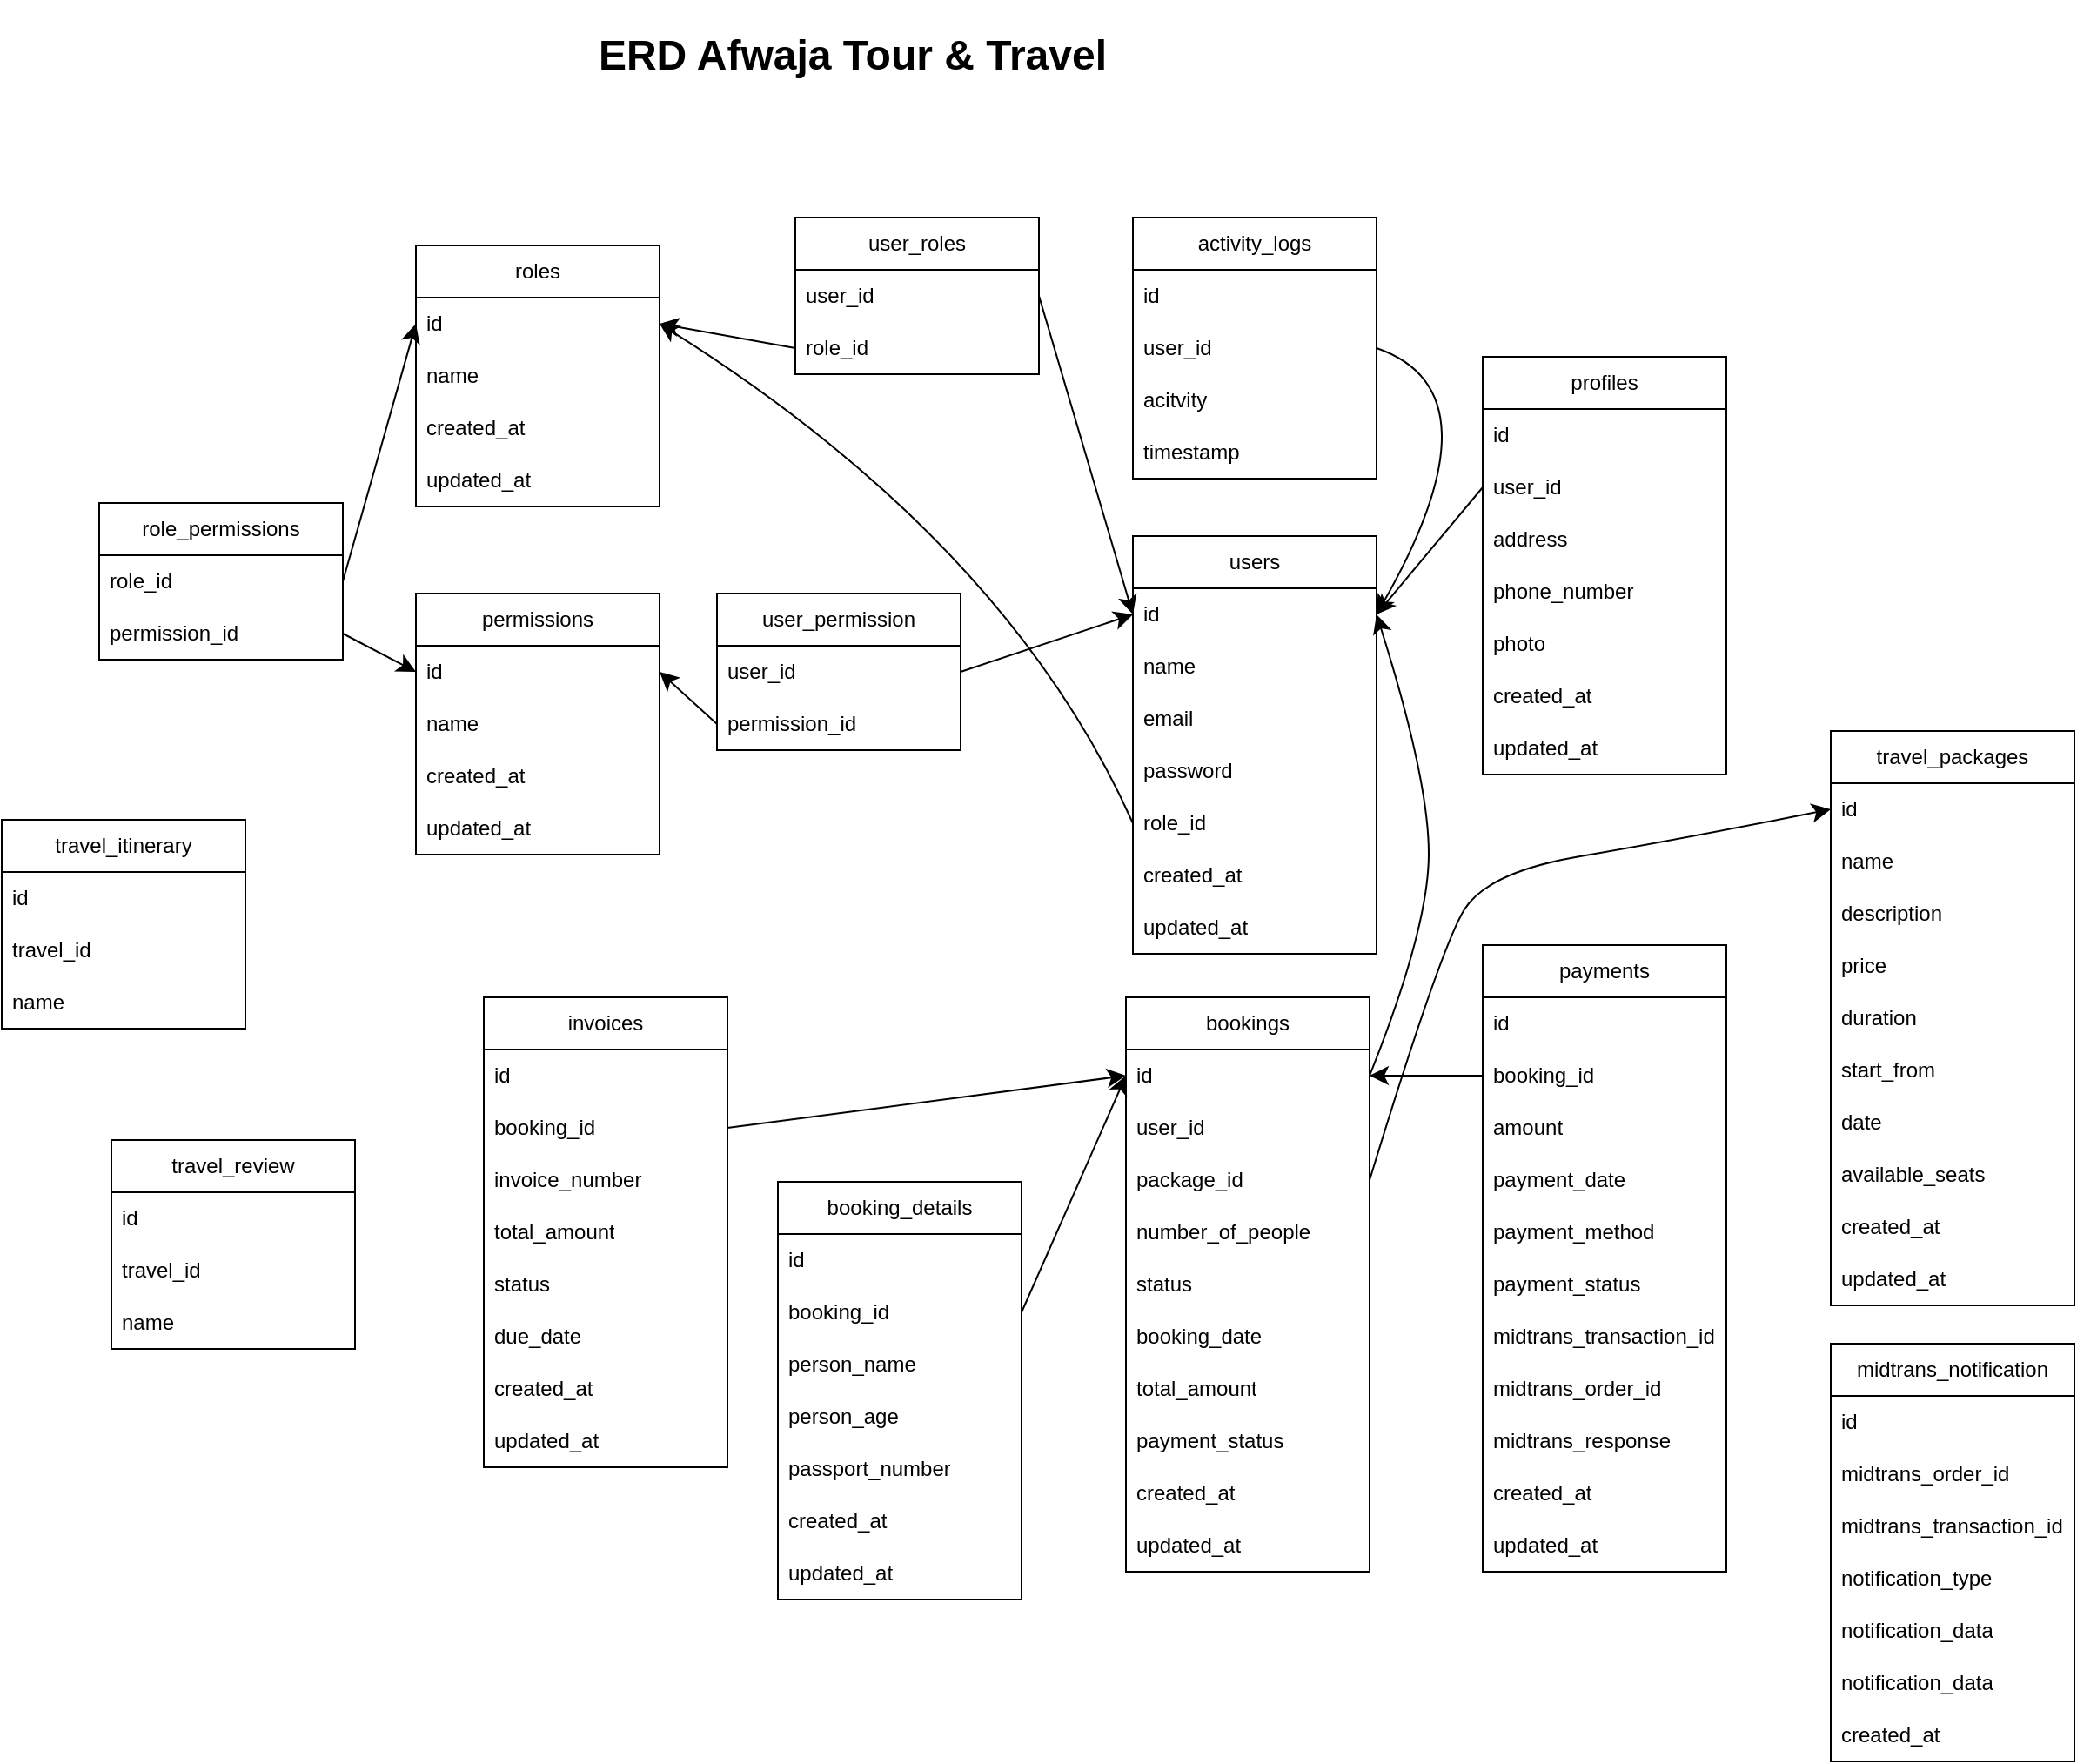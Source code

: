 <mxfile version="24.7.7">
  <diagram name="Page-1" id="e8MddLWdGe5sjme5WFYo">
    <mxGraphModel dx="1724" dy="2172" grid="0" gridSize="10" guides="1" tooltips="1" connect="1" arrows="1" fold="1" page="1" pageScale="1" pageWidth="827" pageHeight="1169" math="0" shadow="0">
      <root>
        <mxCell id="0" />
        <mxCell id="1" parent="0" />
        <mxCell id="IvN_7NjDuz4U5pdXSpMO-1" value="ERD Afwaja Tour &amp;amp; Travel" style="text;strokeColor=none;fillColor=none;html=1;align=center;verticalAlign=middle;whiteSpace=wrap;rounded=0;fontSize=24;fontStyle=1" vertex="1" parent="1">
          <mxGeometry x="593" y="-1140" width="464.1" height="63" as="geometry" />
        </mxCell>
        <mxCell id="IvN_7NjDuz4U5pdXSpMO-2" value="users" style="swimlane;fontStyle=0;childLayout=stackLayout;horizontal=1;startSize=30;horizontalStack=0;resizeParent=1;resizeParentMax=0;resizeLast=0;collapsible=1;marginBottom=0;whiteSpace=wrap;html=1;labelBackgroundColor=default;" vertex="1" parent="1">
          <mxGeometry x="986" y="-832" width="140" height="240" as="geometry" />
        </mxCell>
        <mxCell id="IvN_7NjDuz4U5pdXSpMO-3" value="id" style="text;strokeColor=none;fillColor=none;align=left;verticalAlign=middle;spacingLeft=4;spacingRight=4;overflow=hidden;points=[[0,0.5],[1,0.5]];portConstraint=eastwest;rotatable=0;whiteSpace=wrap;html=1;" vertex="1" parent="IvN_7NjDuz4U5pdXSpMO-2">
          <mxGeometry y="30" width="140" height="30" as="geometry" />
        </mxCell>
        <mxCell id="IvN_7NjDuz4U5pdXSpMO-4" value="name" style="text;strokeColor=none;fillColor=none;align=left;verticalAlign=middle;spacingLeft=4;spacingRight=4;overflow=hidden;points=[[0,0.5],[1,0.5]];portConstraint=eastwest;rotatable=0;whiteSpace=wrap;html=1;" vertex="1" parent="IvN_7NjDuz4U5pdXSpMO-2">
          <mxGeometry y="60" width="140" height="30" as="geometry" />
        </mxCell>
        <mxCell id="IvN_7NjDuz4U5pdXSpMO-52" value="email" style="text;strokeColor=none;fillColor=none;align=left;verticalAlign=middle;spacingLeft=4;spacingRight=4;overflow=hidden;points=[[0,0.5],[1,0.5]];portConstraint=eastwest;rotatable=0;whiteSpace=wrap;html=1;" vertex="1" parent="IvN_7NjDuz4U5pdXSpMO-2">
          <mxGeometry y="90" width="140" height="30" as="geometry" />
        </mxCell>
        <mxCell id="IvN_7NjDuz4U5pdXSpMO-6" value="password" style="text;strokeColor=none;fillColor=none;align=left;verticalAlign=middle;spacingLeft=4;spacingRight=4;overflow=hidden;points=[[0,0.5],[1,0.5]];portConstraint=eastwest;rotatable=0;whiteSpace=wrap;html=1;" vertex="1" parent="IvN_7NjDuz4U5pdXSpMO-2">
          <mxGeometry y="120" width="140" height="30" as="geometry" />
        </mxCell>
        <mxCell id="IvN_7NjDuz4U5pdXSpMO-5" value="role_id" style="text;strokeColor=none;fillColor=none;align=left;verticalAlign=middle;spacingLeft=4;spacingRight=4;overflow=hidden;points=[[0,0.5],[1,0.5]];portConstraint=eastwest;rotatable=0;whiteSpace=wrap;html=1;" vertex="1" parent="IvN_7NjDuz4U5pdXSpMO-2">
          <mxGeometry y="150" width="140" height="30" as="geometry" />
        </mxCell>
        <mxCell id="IvN_7NjDuz4U5pdXSpMO-7" value="created_at" style="text;strokeColor=none;fillColor=none;align=left;verticalAlign=middle;spacingLeft=4;spacingRight=4;overflow=hidden;points=[[0,0.5],[1,0.5]];portConstraint=eastwest;rotatable=0;whiteSpace=wrap;html=1;" vertex="1" parent="IvN_7NjDuz4U5pdXSpMO-2">
          <mxGeometry y="180" width="140" height="30" as="geometry" />
        </mxCell>
        <mxCell id="IvN_7NjDuz4U5pdXSpMO-53" value="updated_at" style="text;strokeColor=none;fillColor=none;align=left;verticalAlign=middle;spacingLeft=4;spacingRight=4;overflow=hidden;points=[[0,0.5],[1,0.5]];portConstraint=eastwest;rotatable=0;whiteSpace=wrap;html=1;" vertex="1" parent="IvN_7NjDuz4U5pdXSpMO-2">
          <mxGeometry y="210" width="140" height="30" as="geometry" />
        </mxCell>
        <mxCell id="IvN_7NjDuz4U5pdXSpMO-8" value="roles" style="swimlane;fontStyle=0;childLayout=stackLayout;horizontal=1;startSize=30;horizontalStack=0;resizeParent=1;resizeParentMax=0;resizeLast=0;collapsible=1;marginBottom=0;whiteSpace=wrap;html=1;" vertex="1" parent="1">
          <mxGeometry x="574" y="-999" width="140" height="150" as="geometry" />
        </mxCell>
        <mxCell id="IvN_7NjDuz4U5pdXSpMO-9" value="id" style="text;strokeColor=none;fillColor=none;align=left;verticalAlign=middle;spacingLeft=4;spacingRight=4;overflow=hidden;points=[[0,0.5],[1,0.5]];portConstraint=eastwest;rotatable=0;whiteSpace=wrap;html=1;" vertex="1" parent="IvN_7NjDuz4U5pdXSpMO-8">
          <mxGeometry y="30" width="140" height="30" as="geometry" />
        </mxCell>
        <mxCell id="IvN_7NjDuz4U5pdXSpMO-10" value="name" style="text;strokeColor=none;fillColor=none;align=left;verticalAlign=middle;spacingLeft=4;spacingRight=4;overflow=hidden;points=[[0,0.5],[1,0.5]];portConstraint=eastwest;rotatable=0;whiteSpace=wrap;html=1;" vertex="1" parent="IvN_7NjDuz4U5pdXSpMO-8">
          <mxGeometry y="60" width="140" height="30" as="geometry" />
        </mxCell>
        <mxCell id="IvN_7NjDuz4U5pdXSpMO-56" value="created_at" style="text;strokeColor=none;fillColor=none;align=left;verticalAlign=middle;spacingLeft=4;spacingRight=4;overflow=hidden;points=[[0,0.5],[1,0.5]];portConstraint=eastwest;rotatable=0;whiteSpace=wrap;html=1;" vertex="1" parent="IvN_7NjDuz4U5pdXSpMO-8">
          <mxGeometry y="90" width="140" height="30" as="geometry" />
        </mxCell>
        <mxCell id="IvN_7NjDuz4U5pdXSpMO-57" value="updated_at" style="text;strokeColor=none;fillColor=none;align=left;verticalAlign=middle;spacingLeft=4;spacingRight=4;overflow=hidden;points=[[0,0.5],[1,0.5]];portConstraint=eastwest;rotatable=0;whiteSpace=wrap;html=1;" vertex="1" parent="IvN_7NjDuz4U5pdXSpMO-8">
          <mxGeometry y="120" width="140" height="30" as="geometry" />
        </mxCell>
        <mxCell id="IvN_7NjDuz4U5pdXSpMO-15" style="edgeStyle=none;curved=1;rounded=0;orthogonalLoop=1;jettySize=auto;html=1;entryX=1;entryY=0.5;entryDx=0;entryDy=0;fontSize=12;startSize=8;endSize=8;exitX=0;exitY=0.5;exitDx=0;exitDy=0;" edge="1" parent="1" source="IvN_7NjDuz4U5pdXSpMO-5" target="IvN_7NjDuz4U5pdXSpMO-9">
          <mxGeometry relative="1" as="geometry">
            <Array as="points">
              <mxPoint x="914" y="-828" />
            </Array>
          </mxGeometry>
        </mxCell>
        <mxCell id="IvN_7NjDuz4U5pdXSpMO-16" value="role_permissions" style="swimlane;fontStyle=0;childLayout=stackLayout;horizontal=1;startSize=30;horizontalStack=0;resizeParent=1;resizeParentMax=0;resizeLast=0;collapsible=1;marginBottom=0;whiteSpace=wrap;html=1;" vertex="1" parent="1">
          <mxGeometry x="392" y="-851" width="140" height="90" as="geometry" />
        </mxCell>
        <mxCell id="IvN_7NjDuz4U5pdXSpMO-17" value="role_id" style="text;strokeColor=none;fillColor=none;align=left;verticalAlign=middle;spacingLeft=4;spacingRight=4;overflow=hidden;points=[[0,0.5],[1,0.5]];portConstraint=eastwest;rotatable=0;whiteSpace=wrap;html=1;" vertex="1" parent="IvN_7NjDuz4U5pdXSpMO-16">
          <mxGeometry y="30" width="140" height="30" as="geometry" />
        </mxCell>
        <mxCell id="IvN_7NjDuz4U5pdXSpMO-18" value="permission_id" style="text;strokeColor=none;fillColor=none;align=left;verticalAlign=middle;spacingLeft=4;spacingRight=4;overflow=hidden;points=[[0,0.5],[1,0.5]];portConstraint=eastwest;rotatable=0;whiteSpace=wrap;html=1;" vertex="1" parent="IvN_7NjDuz4U5pdXSpMO-16">
          <mxGeometry y="60" width="140" height="30" as="geometry" />
        </mxCell>
        <mxCell id="IvN_7NjDuz4U5pdXSpMO-19" value="travel_packages" style="swimlane;fontStyle=0;childLayout=stackLayout;horizontal=1;startSize=30;horizontalStack=0;resizeParent=1;resizeParentMax=0;resizeLast=0;collapsible=1;marginBottom=0;whiteSpace=wrap;html=1;" vertex="1" parent="1">
          <mxGeometry x="1387" y="-720" width="140" height="330" as="geometry" />
        </mxCell>
        <mxCell id="IvN_7NjDuz4U5pdXSpMO-20" value="id" style="text;strokeColor=none;fillColor=none;align=left;verticalAlign=middle;spacingLeft=4;spacingRight=4;overflow=hidden;points=[[0,0.5],[1,0.5]];portConstraint=eastwest;rotatable=0;whiteSpace=wrap;html=1;" vertex="1" parent="IvN_7NjDuz4U5pdXSpMO-19">
          <mxGeometry y="30" width="140" height="30" as="geometry" />
        </mxCell>
        <mxCell id="IvN_7NjDuz4U5pdXSpMO-21" value="name" style="text;strokeColor=none;fillColor=none;align=left;verticalAlign=middle;spacingLeft=4;spacingRight=4;overflow=hidden;points=[[0,0.5],[1,0.5]];portConstraint=eastwest;rotatable=0;whiteSpace=wrap;html=1;" vertex="1" parent="IvN_7NjDuz4U5pdXSpMO-19">
          <mxGeometry y="60" width="140" height="30" as="geometry" />
        </mxCell>
        <mxCell id="IvN_7NjDuz4U5pdXSpMO-91" value="description" style="text;strokeColor=none;fillColor=none;align=left;verticalAlign=middle;spacingLeft=4;spacingRight=4;overflow=hidden;points=[[0,0.5],[1,0.5]];portConstraint=eastwest;rotatable=0;whiteSpace=wrap;html=1;" vertex="1" parent="IvN_7NjDuz4U5pdXSpMO-19">
          <mxGeometry y="90" width="140" height="30" as="geometry" />
        </mxCell>
        <mxCell id="IvN_7NjDuz4U5pdXSpMO-34" value="price" style="text;strokeColor=none;fillColor=none;align=left;verticalAlign=middle;spacingLeft=4;spacingRight=4;overflow=hidden;points=[[0,0.5],[1,0.5]];portConstraint=eastwest;rotatable=0;whiteSpace=wrap;html=1;" vertex="1" parent="IvN_7NjDuz4U5pdXSpMO-19">
          <mxGeometry y="120" width="140" height="30" as="geometry" />
        </mxCell>
        <mxCell id="IvN_7NjDuz4U5pdXSpMO-92" value="duration" style="text;strokeColor=none;fillColor=none;align=left;verticalAlign=middle;spacingLeft=4;spacingRight=4;overflow=hidden;points=[[0,0.5],[1,0.5]];portConstraint=eastwest;rotatable=0;whiteSpace=wrap;html=1;" vertex="1" parent="IvN_7NjDuz4U5pdXSpMO-19">
          <mxGeometry y="150" width="140" height="30" as="geometry" />
        </mxCell>
        <mxCell id="IvN_7NjDuz4U5pdXSpMO-51" value="start_from" style="text;strokeColor=none;fillColor=none;align=left;verticalAlign=middle;spacingLeft=4;spacingRight=4;overflow=hidden;points=[[0,0.5],[1,0.5]];portConstraint=eastwest;rotatable=0;whiteSpace=wrap;html=1;" vertex="1" parent="IvN_7NjDuz4U5pdXSpMO-19">
          <mxGeometry y="180" width="140" height="30" as="geometry" />
        </mxCell>
        <mxCell id="IvN_7NjDuz4U5pdXSpMO-31" value="date" style="text;strokeColor=none;fillColor=none;align=left;verticalAlign=middle;spacingLeft=4;spacingRight=4;overflow=hidden;points=[[0,0.5],[1,0.5]];portConstraint=eastwest;rotatable=0;whiteSpace=wrap;html=1;" vertex="1" parent="IvN_7NjDuz4U5pdXSpMO-19">
          <mxGeometry y="210" width="140" height="30" as="geometry" />
        </mxCell>
        <mxCell id="IvN_7NjDuz4U5pdXSpMO-95" value="available_seats" style="text;strokeColor=none;fillColor=none;align=left;verticalAlign=middle;spacingLeft=4;spacingRight=4;overflow=hidden;points=[[0,0.5],[1,0.5]];portConstraint=eastwest;rotatable=0;whiteSpace=wrap;html=1;" vertex="1" parent="IvN_7NjDuz4U5pdXSpMO-19">
          <mxGeometry y="240" width="140" height="30" as="geometry" />
        </mxCell>
        <mxCell id="IvN_7NjDuz4U5pdXSpMO-93" value="created_at" style="text;strokeColor=none;fillColor=none;align=left;verticalAlign=middle;spacingLeft=4;spacingRight=4;overflow=hidden;points=[[0,0.5],[1,0.5]];portConstraint=eastwest;rotatable=0;whiteSpace=wrap;html=1;" vertex="1" parent="IvN_7NjDuz4U5pdXSpMO-19">
          <mxGeometry y="270" width="140" height="30" as="geometry" />
        </mxCell>
        <mxCell id="IvN_7NjDuz4U5pdXSpMO-94" value="updated_at" style="text;strokeColor=none;fillColor=none;align=left;verticalAlign=middle;spacingLeft=4;spacingRight=4;overflow=hidden;points=[[0,0.5],[1,0.5]];portConstraint=eastwest;rotatable=0;whiteSpace=wrap;html=1;" vertex="1" parent="IvN_7NjDuz4U5pdXSpMO-19">
          <mxGeometry y="300" width="140" height="30" as="geometry" />
        </mxCell>
        <mxCell id="IvN_7NjDuz4U5pdXSpMO-23" value="travel_itinerary" style="swimlane;fontStyle=0;childLayout=stackLayout;horizontal=1;startSize=30;horizontalStack=0;resizeParent=1;resizeParentMax=0;resizeLast=0;collapsible=1;marginBottom=0;whiteSpace=wrap;html=1;" vertex="1" parent="1">
          <mxGeometry x="336" y="-669" width="140" height="120" as="geometry" />
        </mxCell>
        <mxCell id="IvN_7NjDuz4U5pdXSpMO-24" value="id" style="text;strokeColor=none;fillColor=none;align=left;verticalAlign=middle;spacingLeft=4;spacingRight=4;overflow=hidden;points=[[0,0.5],[1,0.5]];portConstraint=eastwest;rotatable=0;whiteSpace=wrap;html=1;" vertex="1" parent="IvN_7NjDuz4U5pdXSpMO-23">
          <mxGeometry y="30" width="140" height="30" as="geometry" />
        </mxCell>
        <mxCell id="IvN_7NjDuz4U5pdXSpMO-25" value="travel_id" style="text;strokeColor=none;fillColor=none;align=left;verticalAlign=middle;spacingLeft=4;spacingRight=4;overflow=hidden;points=[[0,0.5],[1,0.5]];portConstraint=eastwest;rotatable=0;whiteSpace=wrap;html=1;" vertex="1" parent="IvN_7NjDuz4U5pdXSpMO-23">
          <mxGeometry y="60" width="140" height="30" as="geometry" />
        </mxCell>
        <mxCell id="IvN_7NjDuz4U5pdXSpMO-40" value="name" style="text;strokeColor=none;fillColor=none;align=left;verticalAlign=middle;spacingLeft=4;spacingRight=4;overflow=hidden;points=[[0,0.5],[1,0.5]];portConstraint=eastwest;rotatable=0;whiteSpace=wrap;html=1;" vertex="1" parent="IvN_7NjDuz4U5pdXSpMO-23">
          <mxGeometry y="90" width="140" height="30" as="geometry" />
        </mxCell>
        <mxCell id="IvN_7NjDuz4U5pdXSpMO-35" value="travel_review" style="swimlane;fontStyle=0;childLayout=stackLayout;horizontal=1;startSize=30;horizontalStack=0;resizeParent=1;resizeParentMax=0;resizeLast=0;collapsible=1;marginBottom=0;whiteSpace=wrap;html=1;" vertex="1" parent="1">
          <mxGeometry x="399" y="-485" width="140" height="120" as="geometry" />
        </mxCell>
        <mxCell id="IvN_7NjDuz4U5pdXSpMO-36" value="id" style="text;strokeColor=none;fillColor=none;align=left;verticalAlign=middle;spacingLeft=4;spacingRight=4;overflow=hidden;points=[[0,0.5],[1,0.5]];portConstraint=eastwest;rotatable=0;whiteSpace=wrap;html=1;" vertex="1" parent="IvN_7NjDuz4U5pdXSpMO-35">
          <mxGeometry y="30" width="140" height="30" as="geometry" />
        </mxCell>
        <mxCell id="IvN_7NjDuz4U5pdXSpMO-37" value="travel_id" style="text;strokeColor=none;fillColor=none;align=left;verticalAlign=middle;spacingLeft=4;spacingRight=4;overflow=hidden;points=[[0,0.5],[1,0.5]];portConstraint=eastwest;rotatable=0;whiteSpace=wrap;html=1;" vertex="1" parent="IvN_7NjDuz4U5pdXSpMO-35">
          <mxGeometry y="60" width="140" height="30" as="geometry" />
        </mxCell>
        <mxCell id="IvN_7NjDuz4U5pdXSpMO-41" value="name" style="text;strokeColor=none;fillColor=none;align=left;verticalAlign=middle;spacingLeft=4;spacingRight=4;overflow=hidden;points=[[0,0.5],[1,0.5]];portConstraint=eastwest;rotatable=0;whiteSpace=wrap;html=1;" vertex="1" parent="IvN_7NjDuz4U5pdXSpMO-35">
          <mxGeometry y="90" width="140" height="30" as="geometry" />
        </mxCell>
        <mxCell id="IvN_7NjDuz4U5pdXSpMO-45" value="invoices" style="swimlane;fontStyle=0;childLayout=stackLayout;horizontal=1;startSize=30;horizontalStack=0;resizeParent=1;resizeParentMax=0;resizeLast=0;collapsible=1;marginBottom=0;whiteSpace=wrap;html=1;" vertex="1" parent="1">
          <mxGeometry x="613" y="-567" width="140" height="270" as="geometry" />
        </mxCell>
        <mxCell id="IvN_7NjDuz4U5pdXSpMO-46" value="id" style="text;strokeColor=none;fillColor=none;align=left;verticalAlign=middle;spacingLeft=4;spacingRight=4;overflow=hidden;points=[[0,0.5],[1,0.5]];portConstraint=eastwest;rotatable=0;whiteSpace=wrap;html=1;" vertex="1" parent="IvN_7NjDuz4U5pdXSpMO-45">
          <mxGeometry y="30" width="140" height="30" as="geometry" />
        </mxCell>
        <mxCell id="IvN_7NjDuz4U5pdXSpMO-47" value="booking_id" style="text;strokeColor=none;fillColor=none;align=left;verticalAlign=middle;spacingLeft=4;spacingRight=4;overflow=hidden;points=[[0,0.5],[1,0.5]];portConstraint=eastwest;rotatable=0;whiteSpace=wrap;html=1;" vertex="1" parent="IvN_7NjDuz4U5pdXSpMO-45">
          <mxGeometry y="60" width="140" height="30" as="geometry" />
        </mxCell>
        <mxCell id="IvN_7NjDuz4U5pdXSpMO-48" value="invoice_number" style="text;strokeColor=none;fillColor=none;align=left;verticalAlign=middle;spacingLeft=4;spacingRight=4;overflow=hidden;points=[[0,0.5],[1,0.5]];portConstraint=eastwest;rotatable=0;whiteSpace=wrap;html=1;" vertex="1" parent="IvN_7NjDuz4U5pdXSpMO-45">
          <mxGeometry y="90" width="140" height="30" as="geometry" />
        </mxCell>
        <mxCell id="IvN_7NjDuz4U5pdXSpMO-49" value="total_amount" style="text;strokeColor=none;fillColor=none;align=left;verticalAlign=middle;spacingLeft=4;spacingRight=4;overflow=hidden;points=[[0,0.5],[1,0.5]];portConstraint=eastwest;rotatable=0;whiteSpace=wrap;html=1;" vertex="1" parent="IvN_7NjDuz4U5pdXSpMO-45">
          <mxGeometry y="120" width="140" height="30" as="geometry" />
        </mxCell>
        <mxCell id="IvN_7NjDuz4U5pdXSpMO-50" value="status" style="text;strokeColor=none;fillColor=none;align=left;verticalAlign=middle;spacingLeft=4;spacingRight=4;overflow=hidden;points=[[0,0.5],[1,0.5]];portConstraint=eastwest;rotatable=0;whiteSpace=wrap;html=1;" vertex="1" parent="IvN_7NjDuz4U5pdXSpMO-45">
          <mxGeometry y="150" width="140" height="30" as="geometry" />
        </mxCell>
        <mxCell id="IvN_7NjDuz4U5pdXSpMO-158" value="due_date" style="text;strokeColor=none;fillColor=none;align=left;verticalAlign=middle;spacingLeft=4;spacingRight=4;overflow=hidden;points=[[0,0.5],[1,0.5]];portConstraint=eastwest;rotatable=0;whiteSpace=wrap;html=1;" vertex="1" parent="IvN_7NjDuz4U5pdXSpMO-45">
          <mxGeometry y="180" width="140" height="30" as="geometry" />
        </mxCell>
        <mxCell id="IvN_7NjDuz4U5pdXSpMO-159" value="created_at" style="text;strokeColor=none;fillColor=none;align=left;verticalAlign=middle;spacingLeft=4;spacingRight=4;overflow=hidden;points=[[0,0.5],[1,0.5]];portConstraint=eastwest;rotatable=0;whiteSpace=wrap;html=1;" vertex="1" parent="IvN_7NjDuz4U5pdXSpMO-45">
          <mxGeometry y="210" width="140" height="30" as="geometry" />
        </mxCell>
        <mxCell id="IvN_7NjDuz4U5pdXSpMO-160" value="updated_at" style="text;strokeColor=none;fillColor=none;align=left;verticalAlign=middle;spacingLeft=4;spacingRight=4;overflow=hidden;points=[[0,0.5],[1,0.5]];portConstraint=eastwest;rotatable=0;whiteSpace=wrap;html=1;" vertex="1" parent="IvN_7NjDuz4U5pdXSpMO-45">
          <mxGeometry y="240" width="140" height="30" as="geometry" />
        </mxCell>
        <mxCell id="IvN_7NjDuz4U5pdXSpMO-58" value="permissions" style="swimlane;fontStyle=0;childLayout=stackLayout;horizontal=1;startSize=30;horizontalStack=0;resizeParent=1;resizeParentMax=0;resizeLast=0;collapsible=1;marginBottom=0;whiteSpace=wrap;html=1;" vertex="1" parent="1">
          <mxGeometry x="574" y="-799" width="140" height="150" as="geometry" />
        </mxCell>
        <mxCell id="IvN_7NjDuz4U5pdXSpMO-59" value="id" style="text;strokeColor=none;fillColor=none;align=left;verticalAlign=middle;spacingLeft=4;spacingRight=4;overflow=hidden;points=[[0,0.5],[1,0.5]];portConstraint=eastwest;rotatable=0;whiteSpace=wrap;html=1;" vertex="1" parent="IvN_7NjDuz4U5pdXSpMO-58">
          <mxGeometry y="30" width="140" height="30" as="geometry" />
        </mxCell>
        <mxCell id="IvN_7NjDuz4U5pdXSpMO-60" value="name" style="text;strokeColor=none;fillColor=none;align=left;verticalAlign=middle;spacingLeft=4;spacingRight=4;overflow=hidden;points=[[0,0.5],[1,0.5]];portConstraint=eastwest;rotatable=0;whiteSpace=wrap;html=1;" vertex="1" parent="IvN_7NjDuz4U5pdXSpMO-58">
          <mxGeometry y="60" width="140" height="30" as="geometry" />
        </mxCell>
        <mxCell id="IvN_7NjDuz4U5pdXSpMO-61" value="created_at" style="text;strokeColor=none;fillColor=none;align=left;verticalAlign=middle;spacingLeft=4;spacingRight=4;overflow=hidden;points=[[0,0.5],[1,0.5]];portConstraint=eastwest;rotatable=0;whiteSpace=wrap;html=1;" vertex="1" parent="IvN_7NjDuz4U5pdXSpMO-58">
          <mxGeometry y="90" width="140" height="30" as="geometry" />
        </mxCell>
        <mxCell id="IvN_7NjDuz4U5pdXSpMO-62" value="updated_at" style="text;strokeColor=none;fillColor=none;align=left;verticalAlign=middle;spacingLeft=4;spacingRight=4;overflow=hidden;points=[[0,0.5],[1,0.5]];portConstraint=eastwest;rotatable=0;whiteSpace=wrap;html=1;" vertex="1" parent="IvN_7NjDuz4U5pdXSpMO-58">
          <mxGeometry y="120" width="140" height="30" as="geometry" />
        </mxCell>
        <mxCell id="IvN_7NjDuz4U5pdXSpMO-63" value="" style="edgeStyle=none;curved=1;rounded=0;orthogonalLoop=1;jettySize=auto;html=1;fontSize=12;startSize=8;endSize=8;exitX=1;exitY=0.5;exitDx=0;exitDy=0;entryX=0;entryY=0.5;entryDx=0;entryDy=0;" edge="1" parent="1" source="IvN_7NjDuz4U5pdXSpMO-17" target="IvN_7NjDuz4U5pdXSpMO-9">
          <mxGeometry relative="1" as="geometry" />
        </mxCell>
        <mxCell id="IvN_7NjDuz4U5pdXSpMO-64" value="" style="edgeStyle=none;curved=1;rounded=0;orthogonalLoop=1;jettySize=auto;html=1;fontSize=12;startSize=8;endSize=8;entryX=0;entryY=0.5;entryDx=0;entryDy=0;exitX=1;exitY=0.5;exitDx=0;exitDy=0;" edge="1" parent="1" source="IvN_7NjDuz4U5pdXSpMO-18" target="IvN_7NjDuz4U5pdXSpMO-59">
          <mxGeometry relative="1" as="geometry">
            <Array as="points" />
          </mxGeometry>
        </mxCell>
        <mxCell id="IvN_7NjDuz4U5pdXSpMO-65" value="user_roles" style="swimlane;fontStyle=0;childLayout=stackLayout;horizontal=1;startSize=30;horizontalStack=0;resizeParent=1;resizeParentMax=0;resizeLast=0;collapsible=1;marginBottom=0;whiteSpace=wrap;html=1;" vertex="1" parent="1">
          <mxGeometry x="792" y="-1015" width="140" height="90" as="geometry" />
        </mxCell>
        <mxCell id="IvN_7NjDuz4U5pdXSpMO-66" value="user_id" style="text;strokeColor=none;fillColor=none;align=left;verticalAlign=middle;spacingLeft=4;spacingRight=4;overflow=hidden;points=[[0,0.5],[1,0.5]];portConstraint=eastwest;rotatable=0;whiteSpace=wrap;html=1;" vertex="1" parent="IvN_7NjDuz4U5pdXSpMO-65">
          <mxGeometry y="30" width="140" height="30" as="geometry" />
        </mxCell>
        <mxCell id="IvN_7NjDuz4U5pdXSpMO-67" value="role_id" style="text;strokeColor=none;fillColor=none;align=left;verticalAlign=middle;spacingLeft=4;spacingRight=4;overflow=hidden;points=[[0,0.5],[1,0.5]];portConstraint=eastwest;rotatable=0;whiteSpace=wrap;html=1;" vertex="1" parent="IvN_7NjDuz4U5pdXSpMO-65">
          <mxGeometry y="60" width="140" height="30" as="geometry" />
        </mxCell>
        <mxCell id="IvN_7NjDuz4U5pdXSpMO-70" style="edgeStyle=none;curved=1;rounded=0;orthogonalLoop=1;jettySize=auto;html=1;entryX=0;entryY=0.5;entryDx=0;entryDy=0;fontSize=12;startSize=8;endSize=8;exitX=1;exitY=0.5;exitDx=0;exitDy=0;" edge="1" parent="1" source="IvN_7NjDuz4U5pdXSpMO-66" target="IvN_7NjDuz4U5pdXSpMO-3">
          <mxGeometry relative="1" as="geometry" />
        </mxCell>
        <mxCell id="IvN_7NjDuz4U5pdXSpMO-71" style="edgeStyle=none;curved=1;rounded=0;orthogonalLoop=1;jettySize=auto;html=1;entryX=1;entryY=0.5;entryDx=0;entryDy=0;fontSize=12;startSize=8;endSize=8;exitX=0;exitY=0.5;exitDx=0;exitDy=0;" edge="1" parent="1" source="IvN_7NjDuz4U5pdXSpMO-67" target="IvN_7NjDuz4U5pdXSpMO-9">
          <mxGeometry relative="1" as="geometry">
            <Array as="points" />
          </mxGeometry>
        </mxCell>
        <mxCell id="IvN_7NjDuz4U5pdXSpMO-73" value="user_permission" style="swimlane;fontStyle=0;childLayout=stackLayout;horizontal=1;startSize=30;horizontalStack=0;resizeParent=1;resizeParentMax=0;resizeLast=0;collapsible=1;marginBottom=0;whiteSpace=wrap;html=1;" vertex="1" parent="1">
          <mxGeometry x="747" y="-799" width="140" height="90" as="geometry" />
        </mxCell>
        <mxCell id="IvN_7NjDuz4U5pdXSpMO-74" value="user_id" style="text;strokeColor=none;fillColor=none;align=left;verticalAlign=middle;spacingLeft=4;spacingRight=4;overflow=hidden;points=[[0,0.5],[1,0.5]];portConstraint=eastwest;rotatable=0;whiteSpace=wrap;html=1;" vertex="1" parent="IvN_7NjDuz4U5pdXSpMO-73">
          <mxGeometry y="30" width="140" height="30" as="geometry" />
        </mxCell>
        <mxCell id="IvN_7NjDuz4U5pdXSpMO-75" value="permission_id" style="text;strokeColor=none;fillColor=none;align=left;verticalAlign=middle;spacingLeft=4;spacingRight=4;overflow=hidden;points=[[0,0.5],[1,0.5]];portConstraint=eastwest;rotatable=0;whiteSpace=wrap;html=1;" vertex="1" parent="IvN_7NjDuz4U5pdXSpMO-73">
          <mxGeometry y="60" width="140" height="30" as="geometry" />
        </mxCell>
        <mxCell id="IvN_7NjDuz4U5pdXSpMO-76" style="edgeStyle=none;curved=1;rounded=0;orthogonalLoop=1;jettySize=auto;html=1;entryX=0;entryY=0.5;entryDx=0;entryDy=0;fontSize=12;startSize=8;endSize=8;exitX=1;exitY=0.5;exitDx=0;exitDy=0;" edge="1" parent="1" source="IvN_7NjDuz4U5pdXSpMO-74" target="IvN_7NjDuz4U5pdXSpMO-3">
          <mxGeometry relative="1" as="geometry">
            <Array as="points" />
          </mxGeometry>
        </mxCell>
        <mxCell id="IvN_7NjDuz4U5pdXSpMO-79" style="edgeStyle=none;curved=1;rounded=0;orthogonalLoop=1;jettySize=auto;html=1;entryX=1;entryY=0.5;entryDx=0;entryDy=0;fontSize=12;startSize=8;endSize=8;exitX=0;exitY=0.5;exitDx=0;exitDy=0;" edge="1" parent="1" source="IvN_7NjDuz4U5pdXSpMO-75" target="IvN_7NjDuz4U5pdXSpMO-59">
          <mxGeometry relative="1" as="geometry" />
        </mxCell>
        <mxCell id="IvN_7NjDuz4U5pdXSpMO-80" value="profiles" style="swimlane;fontStyle=0;childLayout=stackLayout;horizontal=1;startSize=30;horizontalStack=0;resizeParent=1;resizeParentMax=0;resizeLast=0;collapsible=1;marginBottom=0;whiteSpace=wrap;html=1;" vertex="1" parent="1">
          <mxGeometry x="1187" y="-935" width="140" height="240" as="geometry" />
        </mxCell>
        <mxCell id="IvN_7NjDuz4U5pdXSpMO-81" value="id" style="text;strokeColor=none;fillColor=none;align=left;verticalAlign=middle;spacingLeft=4;spacingRight=4;overflow=hidden;points=[[0,0.5],[1,0.5]];portConstraint=eastwest;rotatable=0;whiteSpace=wrap;html=1;" vertex="1" parent="IvN_7NjDuz4U5pdXSpMO-80">
          <mxGeometry y="30" width="140" height="30" as="geometry" />
        </mxCell>
        <mxCell id="IvN_7NjDuz4U5pdXSpMO-82" value="user_id" style="text;strokeColor=none;fillColor=none;align=left;verticalAlign=middle;spacingLeft=4;spacingRight=4;overflow=hidden;points=[[0,0.5],[1,0.5]];portConstraint=eastwest;rotatable=0;whiteSpace=wrap;html=1;" vertex="1" parent="IvN_7NjDuz4U5pdXSpMO-80">
          <mxGeometry y="60" width="140" height="30" as="geometry" />
        </mxCell>
        <mxCell id="IvN_7NjDuz4U5pdXSpMO-83" value="address" style="text;strokeColor=none;fillColor=none;align=left;verticalAlign=middle;spacingLeft=4;spacingRight=4;overflow=hidden;points=[[0,0.5],[1,0.5]];portConstraint=eastwest;rotatable=0;whiteSpace=wrap;html=1;" vertex="1" parent="IvN_7NjDuz4U5pdXSpMO-80">
          <mxGeometry y="90" width="140" height="30" as="geometry" />
        </mxCell>
        <mxCell id="IvN_7NjDuz4U5pdXSpMO-84" value="phone_number" style="text;strokeColor=none;fillColor=none;align=left;verticalAlign=middle;spacingLeft=4;spacingRight=4;overflow=hidden;points=[[0,0.5],[1,0.5]];portConstraint=eastwest;rotatable=0;whiteSpace=wrap;html=1;" vertex="1" parent="IvN_7NjDuz4U5pdXSpMO-80">
          <mxGeometry y="120" width="140" height="30" as="geometry" />
        </mxCell>
        <mxCell id="IvN_7NjDuz4U5pdXSpMO-85" value="photo" style="text;strokeColor=none;fillColor=none;align=left;verticalAlign=middle;spacingLeft=4;spacingRight=4;overflow=hidden;points=[[0,0.5],[1,0.5]];portConstraint=eastwest;rotatable=0;whiteSpace=wrap;html=1;" vertex="1" parent="IvN_7NjDuz4U5pdXSpMO-80">
          <mxGeometry y="150" width="140" height="30" as="geometry" />
        </mxCell>
        <mxCell id="IvN_7NjDuz4U5pdXSpMO-87" value="created_at" style="text;strokeColor=none;fillColor=none;align=left;verticalAlign=middle;spacingLeft=4;spacingRight=4;overflow=hidden;points=[[0,0.5],[1,0.5]];portConstraint=eastwest;rotatable=0;whiteSpace=wrap;html=1;" vertex="1" parent="IvN_7NjDuz4U5pdXSpMO-80">
          <mxGeometry y="180" width="140" height="30" as="geometry" />
        </mxCell>
        <mxCell id="IvN_7NjDuz4U5pdXSpMO-88" value="updated_at" style="text;strokeColor=none;fillColor=none;align=left;verticalAlign=middle;spacingLeft=4;spacingRight=4;overflow=hidden;points=[[0,0.5],[1,0.5]];portConstraint=eastwest;rotatable=0;whiteSpace=wrap;html=1;" vertex="1" parent="IvN_7NjDuz4U5pdXSpMO-80">
          <mxGeometry y="210" width="140" height="30" as="geometry" />
        </mxCell>
        <mxCell id="IvN_7NjDuz4U5pdXSpMO-86" style="edgeStyle=none;curved=1;rounded=0;orthogonalLoop=1;jettySize=auto;html=1;entryX=1;entryY=0.5;entryDx=0;entryDy=0;fontSize=12;startSize=8;endSize=8;exitX=0;exitY=0.5;exitDx=0;exitDy=0;" edge="1" parent="1" source="IvN_7NjDuz4U5pdXSpMO-82" target="IvN_7NjDuz4U5pdXSpMO-3">
          <mxGeometry relative="1" as="geometry" />
        </mxCell>
        <mxCell id="IvN_7NjDuz4U5pdXSpMO-96" value="bookings" style="swimlane;fontStyle=0;childLayout=stackLayout;horizontal=1;startSize=30;horizontalStack=0;resizeParent=1;resizeParentMax=0;resizeLast=0;collapsible=1;marginBottom=0;whiteSpace=wrap;html=1;" vertex="1" parent="1">
          <mxGeometry x="982" y="-567" width="140" height="330" as="geometry" />
        </mxCell>
        <mxCell id="IvN_7NjDuz4U5pdXSpMO-97" value="id" style="text;strokeColor=none;fillColor=none;align=left;verticalAlign=middle;spacingLeft=4;spacingRight=4;overflow=hidden;points=[[0,0.5],[1,0.5]];portConstraint=eastwest;rotatable=0;whiteSpace=wrap;html=1;" vertex="1" parent="IvN_7NjDuz4U5pdXSpMO-96">
          <mxGeometry y="30" width="140" height="30" as="geometry" />
        </mxCell>
        <mxCell id="IvN_7NjDuz4U5pdXSpMO-98" value="user_id" style="text;strokeColor=none;fillColor=none;align=left;verticalAlign=middle;spacingLeft=4;spacingRight=4;overflow=hidden;points=[[0,0.5],[1,0.5]];portConstraint=eastwest;rotatable=0;whiteSpace=wrap;html=1;" vertex="1" parent="IvN_7NjDuz4U5pdXSpMO-96">
          <mxGeometry y="60" width="140" height="30" as="geometry" />
        </mxCell>
        <mxCell id="IvN_7NjDuz4U5pdXSpMO-99" value="package_id" style="text;strokeColor=none;fillColor=none;align=left;verticalAlign=middle;spacingLeft=4;spacingRight=4;overflow=hidden;points=[[0,0.5],[1,0.5]];portConstraint=eastwest;rotatable=0;whiteSpace=wrap;html=1;" vertex="1" parent="IvN_7NjDuz4U5pdXSpMO-96">
          <mxGeometry y="90" width="140" height="30" as="geometry" />
        </mxCell>
        <mxCell id="IvN_7NjDuz4U5pdXSpMO-144" value="number_of_people" style="text;strokeColor=none;fillColor=none;align=left;verticalAlign=middle;spacingLeft=4;spacingRight=4;overflow=hidden;points=[[0,0.5],[1,0.5]];portConstraint=eastwest;rotatable=0;whiteSpace=wrap;html=1;" vertex="1" parent="IvN_7NjDuz4U5pdXSpMO-96">
          <mxGeometry y="120" width="140" height="30" as="geometry" />
        </mxCell>
        <mxCell id="IvN_7NjDuz4U5pdXSpMO-100" value="status" style="text;strokeColor=none;fillColor=none;align=left;verticalAlign=middle;spacingLeft=4;spacingRight=4;overflow=hidden;points=[[0,0.5],[1,0.5]];portConstraint=eastwest;rotatable=0;whiteSpace=wrap;html=1;" vertex="1" parent="IvN_7NjDuz4U5pdXSpMO-96">
          <mxGeometry y="150" width="140" height="30" as="geometry" />
        </mxCell>
        <mxCell id="IvN_7NjDuz4U5pdXSpMO-101" value="booking_date" style="text;strokeColor=none;fillColor=none;align=left;verticalAlign=middle;spacingLeft=4;spacingRight=4;overflow=hidden;points=[[0,0.5],[1,0.5]];portConstraint=eastwest;rotatable=0;whiteSpace=wrap;html=1;" vertex="1" parent="IvN_7NjDuz4U5pdXSpMO-96">
          <mxGeometry y="180" width="140" height="30" as="geometry" />
        </mxCell>
        <mxCell id="IvN_7NjDuz4U5pdXSpMO-145" value="total_amount" style="text;strokeColor=none;fillColor=none;align=left;verticalAlign=middle;spacingLeft=4;spacingRight=4;overflow=hidden;points=[[0,0.5],[1,0.5]];portConstraint=eastwest;rotatable=0;whiteSpace=wrap;html=1;" vertex="1" parent="IvN_7NjDuz4U5pdXSpMO-96">
          <mxGeometry y="210" width="140" height="30" as="geometry" />
        </mxCell>
        <mxCell id="IvN_7NjDuz4U5pdXSpMO-102" value="payment_status" style="text;strokeColor=none;fillColor=none;align=left;verticalAlign=middle;spacingLeft=4;spacingRight=4;overflow=hidden;points=[[0,0.5],[1,0.5]];portConstraint=eastwest;rotatable=0;whiteSpace=wrap;html=1;" vertex="1" parent="IvN_7NjDuz4U5pdXSpMO-96">
          <mxGeometry y="240" width="140" height="30" as="geometry" />
        </mxCell>
        <mxCell id="IvN_7NjDuz4U5pdXSpMO-105" value="created_at" style="text;strokeColor=none;fillColor=none;align=left;verticalAlign=middle;spacingLeft=4;spacingRight=4;overflow=hidden;points=[[0,0.5],[1,0.5]];portConstraint=eastwest;rotatable=0;whiteSpace=wrap;html=1;" vertex="1" parent="IvN_7NjDuz4U5pdXSpMO-96">
          <mxGeometry y="270" width="140" height="30" as="geometry" />
        </mxCell>
        <mxCell id="IvN_7NjDuz4U5pdXSpMO-106" value="updated_at" style="text;strokeColor=none;fillColor=none;align=left;verticalAlign=middle;spacingLeft=4;spacingRight=4;overflow=hidden;points=[[0,0.5],[1,0.5]];portConstraint=eastwest;rotatable=0;whiteSpace=wrap;html=1;" vertex="1" parent="IvN_7NjDuz4U5pdXSpMO-96">
          <mxGeometry y="300" width="140" height="30" as="geometry" />
        </mxCell>
        <mxCell id="IvN_7NjDuz4U5pdXSpMO-107" style="edgeStyle=none;curved=1;rounded=0;orthogonalLoop=1;jettySize=auto;html=1;entryX=1;entryY=0.5;entryDx=0;entryDy=0;fontSize=12;startSize=8;endSize=8;exitX=1;exitY=0.5;exitDx=0;exitDy=0;" edge="1" parent="1" source="IvN_7NjDuz4U5pdXSpMO-97" target="IvN_7NjDuz4U5pdXSpMO-3">
          <mxGeometry relative="1" as="geometry">
            <mxPoint x="1237.02" y="-546.32" as="sourcePoint" />
            <mxPoint x="1136" y="-783" as="targetPoint" />
            <Array as="points">
              <mxPoint x="1156" y="-607" />
              <mxPoint x="1156" y="-692" />
            </Array>
          </mxGeometry>
        </mxCell>
        <mxCell id="IvN_7NjDuz4U5pdXSpMO-108" style="edgeStyle=none;curved=1;rounded=0;orthogonalLoop=1;jettySize=auto;html=1;entryX=0;entryY=0.5;entryDx=0;entryDy=0;fontSize=12;startSize=8;endSize=8;exitX=1;exitY=0.5;exitDx=0;exitDy=0;" edge="1" parent="1" source="IvN_7NjDuz4U5pdXSpMO-99" target="IvN_7NjDuz4U5pdXSpMO-20">
          <mxGeometry relative="1" as="geometry">
            <Array as="points">
              <mxPoint x="1163" y="-596" />
              <mxPoint x="1190" y="-639" />
              <mxPoint x="1296" y="-657" />
            </Array>
          </mxGeometry>
        </mxCell>
        <mxCell id="IvN_7NjDuz4U5pdXSpMO-109" value="payments" style="swimlane;fontStyle=0;childLayout=stackLayout;horizontal=1;startSize=30;horizontalStack=0;resizeParent=1;resizeParentMax=0;resizeLast=0;collapsible=1;marginBottom=0;whiteSpace=wrap;html=1;" vertex="1" parent="1">
          <mxGeometry x="1187" y="-597" width="140" height="360" as="geometry" />
        </mxCell>
        <mxCell id="IvN_7NjDuz4U5pdXSpMO-110" value="id" style="text;strokeColor=none;fillColor=none;align=left;verticalAlign=middle;spacingLeft=4;spacingRight=4;overflow=hidden;points=[[0,0.5],[1,0.5]];portConstraint=eastwest;rotatable=0;whiteSpace=wrap;html=1;" vertex="1" parent="IvN_7NjDuz4U5pdXSpMO-109">
          <mxGeometry y="30" width="140" height="30" as="geometry" />
        </mxCell>
        <mxCell id="IvN_7NjDuz4U5pdXSpMO-111" value="booking_id" style="text;strokeColor=none;fillColor=none;align=left;verticalAlign=middle;spacingLeft=4;spacingRight=4;overflow=hidden;points=[[0,0.5],[1,0.5]];portConstraint=eastwest;rotatable=0;whiteSpace=wrap;html=1;" vertex="1" parent="IvN_7NjDuz4U5pdXSpMO-109">
          <mxGeometry y="60" width="140" height="30" as="geometry" />
        </mxCell>
        <mxCell id="IvN_7NjDuz4U5pdXSpMO-112" value="amount" style="text;strokeColor=none;fillColor=none;align=left;verticalAlign=middle;spacingLeft=4;spacingRight=4;overflow=hidden;points=[[0,0.5],[1,0.5]];portConstraint=eastwest;rotatable=0;whiteSpace=wrap;html=1;" vertex="1" parent="IvN_7NjDuz4U5pdXSpMO-109">
          <mxGeometry y="90" width="140" height="30" as="geometry" />
        </mxCell>
        <mxCell id="IvN_7NjDuz4U5pdXSpMO-116" value="payment_date" style="text;strokeColor=none;fillColor=none;align=left;verticalAlign=middle;spacingLeft=4;spacingRight=4;overflow=hidden;points=[[0,0.5],[1,0.5]];portConstraint=eastwest;rotatable=0;whiteSpace=wrap;html=1;" vertex="1" parent="IvN_7NjDuz4U5pdXSpMO-109">
          <mxGeometry y="120" width="140" height="30" as="geometry" />
        </mxCell>
        <mxCell id="IvN_7NjDuz4U5pdXSpMO-117" value="payment_method" style="text;strokeColor=none;fillColor=none;align=left;verticalAlign=middle;spacingLeft=4;spacingRight=4;overflow=hidden;points=[[0,0.5],[1,0.5]];portConstraint=eastwest;rotatable=0;whiteSpace=wrap;html=1;" vertex="1" parent="IvN_7NjDuz4U5pdXSpMO-109">
          <mxGeometry y="150" width="140" height="30" as="geometry" />
        </mxCell>
        <mxCell id="IvN_7NjDuz4U5pdXSpMO-126" value="payment_status" style="text;strokeColor=none;fillColor=none;align=left;verticalAlign=middle;spacingLeft=4;spacingRight=4;overflow=hidden;points=[[0,0.5],[1,0.5]];portConstraint=eastwest;rotatable=0;whiteSpace=wrap;html=1;" vertex="1" parent="IvN_7NjDuz4U5pdXSpMO-109">
          <mxGeometry y="180" width="140" height="30" as="geometry" />
        </mxCell>
        <mxCell id="IvN_7NjDuz4U5pdXSpMO-127" value="midtrans_transaction_id" style="text;strokeColor=none;fillColor=none;align=left;verticalAlign=middle;spacingLeft=4;spacingRight=4;overflow=hidden;points=[[0,0.5],[1,0.5]];portConstraint=eastwest;rotatable=0;whiteSpace=wrap;html=1;" vertex="1" parent="IvN_7NjDuz4U5pdXSpMO-109">
          <mxGeometry y="210" width="140" height="30" as="geometry" />
        </mxCell>
        <mxCell id="IvN_7NjDuz4U5pdXSpMO-128" value="midtrans_order_id" style="text;strokeColor=none;fillColor=none;align=left;verticalAlign=middle;spacingLeft=4;spacingRight=4;overflow=hidden;points=[[0,0.5],[1,0.5]];portConstraint=eastwest;rotatable=0;whiteSpace=wrap;html=1;" vertex="1" parent="IvN_7NjDuz4U5pdXSpMO-109">
          <mxGeometry y="240" width="140" height="30" as="geometry" />
        </mxCell>
        <mxCell id="IvN_7NjDuz4U5pdXSpMO-129" value="midtrans_response" style="text;strokeColor=none;fillColor=none;align=left;verticalAlign=middle;spacingLeft=4;spacingRight=4;overflow=hidden;points=[[0,0.5],[1,0.5]];portConstraint=eastwest;rotatable=0;whiteSpace=wrap;html=1;" vertex="1" parent="IvN_7NjDuz4U5pdXSpMO-109">
          <mxGeometry y="270" width="140" height="30" as="geometry" />
        </mxCell>
        <mxCell id="IvN_7NjDuz4U5pdXSpMO-113" value="created_at" style="text;strokeColor=none;fillColor=none;align=left;verticalAlign=middle;spacingLeft=4;spacingRight=4;overflow=hidden;points=[[0,0.5],[1,0.5]];portConstraint=eastwest;rotatable=0;whiteSpace=wrap;html=1;" vertex="1" parent="IvN_7NjDuz4U5pdXSpMO-109">
          <mxGeometry y="300" width="140" height="30" as="geometry" />
        </mxCell>
        <mxCell id="IvN_7NjDuz4U5pdXSpMO-114" value="updated_at" style="text;strokeColor=none;fillColor=none;align=left;verticalAlign=middle;spacingLeft=4;spacingRight=4;overflow=hidden;points=[[0,0.5],[1,0.5]];portConstraint=eastwest;rotatable=0;whiteSpace=wrap;html=1;" vertex="1" parent="IvN_7NjDuz4U5pdXSpMO-109">
          <mxGeometry y="330" width="140" height="30" as="geometry" />
        </mxCell>
        <mxCell id="IvN_7NjDuz4U5pdXSpMO-118" style="edgeStyle=none;curved=1;rounded=0;orthogonalLoop=1;jettySize=auto;html=1;entryX=1;entryY=0.5;entryDx=0;entryDy=0;fontSize=12;startSize=8;endSize=8;exitX=0;exitY=0.5;exitDx=0;exitDy=0;" edge="1" parent="1" source="IvN_7NjDuz4U5pdXSpMO-111" target="IvN_7NjDuz4U5pdXSpMO-97">
          <mxGeometry relative="1" as="geometry" />
        </mxCell>
        <mxCell id="IvN_7NjDuz4U5pdXSpMO-119" value="activity_logs" style="swimlane;fontStyle=0;childLayout=stackLayout;horizontal=1;startSize=30;horizontalStack=0;resizeParent=1;resizeParentMax=0;resizeLast=0;collapsible=1;marginBottom=0;whiteSpace=wrap;html=1;" vertex="1" parent="1">
          <mxGeometry x="986" y="-1015" width="140" height="150" as="geometry">
            <mxRectangle x="986" y="-1015" width="100" height="30" as="alternateBounds" />
          </mxGeometry>
        </mxCell>
        <mxCell id="IvN_7NjDuz4U5pdXSpMO-120" value="id" style="text;strokeColor=none;fillColor=none;align=left;verticalAlign=middle;spacingLeft=4;spacingRight=4;overflow=hidden;points=[[0,0.5],[1,0.5]];portConstraint=eastwest;rotatable=0;whiteSpace=wrap;html=1;" vertex="1" parent="IvN_7NjDuz4U5pdXSpMO-119">
          <mxGeometry y="30" width="140" height="30" as="geometry" />
        </mxCell>
        <mxCell id="IvN_7NjDuz4U5pdXSpMO-121" value="user_id" style="text;strokeColor=none;fillColor=none;align=left;verticalAlign=middle;spacingLeft=4;spacingRight=4;overflow=hidden;points=[[0,0.5],[1,0.5]];portConstraint=eastwest;rotatable=0;whiteSpace=wrap;html=1;" vertex="1" parent="IvN_7NjDuz4U5pdXSpMO-119">
          <mxGeometry y="60" width="140" height="30" as="geometry" />
        </mxCell>
        <mxCell id="IvN_7NjDuz4U5pdXSpMO-122" value="acitvity" style="text;strokeColor=none;fillColor=none;align=left;verticalAlign=middle;spacingLeft=4;spacingRight=4;overflow=hidden;points=[[0,0.5],[1,0.5]];portConstraint=eastwest;rotatable=0;whiteSpace=wrap;html=1;" vertex="1" parent="IvN_7NjDuz4U5pdXSpMO-119">
          <mxGeometry y="90" width="140" height="30" as="geometry" />
        </mxCell>
        <mxCell id="IvN_7NjDuz4U5pdXSpMO-123" value="timestamp" style="text;strokeColor=none;fillColor=none;align=left;verticalAlign=middle;spacingLeft=4;spacingRight=4;overflow=hidden;points=[[0,0.5],[1,0.5]];portConstraint=eastwest;rotatable=0;whiteSpace=wrap;html=1;" vertex="1" parent="IvN_7NjDuz4U5pdXSpMO-119">
          <mxGeometry y="120" width="140" height="30" as="geometry" />
        </mxCell>
        <mxCell id="IvN_7NjDuz4U5pdXSpMO-125" style="edgeStyle=none;curved=1;rounded=0;orthogonalLoop=1;jettySize=auto;html=1;entryX=1;entryY=0.5;entryDx=0;entryDy=0;fontSize=12;startSize=8;endSize=8;exitX=1;exitY=0.5;exitDx=0;exitDy=0;" edge="1" parent="1" source="IvN_7NjDuz4U5pdXSpMO-121" target="IvN_7NjDuz4U5pdXSpMO-3">
          <mxGeometry relative="1" as="geometry">
            <Array as="points">
              <mxPoint x="1199" y="-915" />
            </Array>
          </mxGeometry>
        </mxCell>
        <mxCell id="IvN_7NjDuz4U5pdXSpMO-130" value="midtrans_notification" style="swimlane;fontStyle=0;childLayout=stackLayout;horizontal=1;startSize=30;horizontalStack=0;resizeParent=1;resizeParentMax=0;resizeLast=0;collapsible=1;marginBottom=0;whiteSpace=wrap;html=1;" vertex="1" parent="1">
          <mxGeometry x="1387" y="-368" width="140" height="240" as="geometry" />
        </mxCell>
        <mxCell id="IvN_7NjDuz4U5pdXSpMO-131" value="id" style="text;strokeColor=none;fillColor=none;align=left;verticalAlign=middle;spacingLeft=4;spacingRight=4;overflow=hidden;points=[[0,0.5],[1,0.5]];portConstraint=eastwest;rotatable=0;whiteSpace=wrap;html=1;" vertex="1" parent="IvN_7NjDuz4U5pdXSpMO-130">
          <mxGeometry y="30" width="140" height="30" as="geometry" />
        </mxCell>
        <mxCell id="IvN_7NjDuz4U5pdXSpMO-132" value="midtrans_order_id" style="text;strokeColor=none;fillColor=none;align=left;verticalAlign=middle;spacingLeft=4;spacingRight=4;overflow=hidden;points=[[0,0.5],[1,0.5]];portConstraint=eastwest;rotatable=0;whiteSpace=wrap;html=1;" vertex="1" parent="IvN_7NjDuz4U5pdXSpMO-130">
          <mxGeometry y="60" width="140" height="30" as="geometry" />
        </mxCell>
        <mxCell id="IvN_7NjDuz4U5pdXSpMO-133" value="midtrans_transaction_id" style="text;strokeColor=none;fillColor=none;align=left;verticalAlign=middle;spacingLeft=4;spacingRight=4;overflow=hidden;points=[[0,0.5],[1,0.5]];portConstraint=eastwest;rotatable=0;whiteSpace=wrap;html=1;" vertex="1" parent="IvN_7NjDuz4U5pdXSpMO-130">
          <mxGeometry y="90" width="140" height="30" as="geometry" />
        </mxCell>
        <mxCell id="IvN_7NjDuz4U5pdXSpMO-134" value="notification_type" style="text;strokeColor=none;fillColor=none;align=left;verticalAlign=middle;spacingLeft=4;spacingRight=4;overflow=hidden;points=[[0,0.5],[1,0.5]];portConstraint=eastwest;rotatable=0;whiteSpace=wrap;html=1;" vertex="1" parent="IvN_7NjDuz4U5pdXSpMO-130">
          <mxGeometry y="120" width="140" height="30" as="geometry" />
        </mxCell>
        <mxCell id="IvN_7NjDuz4U5pdXSpMO-135" value="notification_data" style="text;strokeColor=none;fillColor=none;align=left;verticalAlign=middle;spacingLeft=4;spacingRight=4;overflow=hidden;points=[[0,0.5],[1,0.5]];portConstraint=eastwest;rotatable=0;whiteSpace=wrap;html=1;" vertex="1" parent="IvN_7NjDuz4U5pdXSpMO-130">
          <mxGeometry y="150" width="140" height="30" as="geometry" />
        </mxCell>
        <mxCell id="IvN_7NjDuz4U5pdXSpMO-136" value="notification_data" style="text;strokeColor=none;fillColor=none;align=left;verticalAlign=middle;spacingLeft=4;spacingRight=4;overflow=hidden;points=[[0,0.5],[1,0.5]];portConstraint=eastwest;rotatable=0;whiteSpace=wrap;html=1;" vertex="1" parent="IvN_7NjDuz4U5pdXSpMO-130">
          <mxGeometry y="180" width="140" height="30" as="geometry" />
        </mxCell>
        <mxCell id="IvN_7NjDuz4U5pdXSpMO-140" value="created_at" style="text;strokeColor=none;fillColor=none;align=left;verticalAlign=middle;spacingLeft=4;spacingRight=4;overflow=hidden;points=[[0,0.5],[1,0.5]];portConstraint=eastwest;rotatable=0;whiteSpace=wrap;html=1;" vertex="1" parent="IvN_7NjDuz4U5pdXSpMO-130">
          <mxGeometry y="210" width="140" height="30" as="geometry" />
        </mxCell>
        <mxCell id="IvN_7NjDuz4U5pdXSpMO-146" value="booking_details" style="swimlane;fontStyle=0;childLayout=stackLayout;horizontal=1;startSize=30;horizontalStack=0;resizeParent=1;resizeParentMax=0;resizeLast=0;collapsible=1;marginBottom=0;whiteSpace=wrap;html=1;" vertex="1" parent="1">
          <mxGeometry x="782" y="-461" width="140" height="240" as="geometry" />
        </mxCell>
        <mxCell id="IvN_7NjDuz4U5pdXSpMO-147" value="id" style="text;strokeColor=none;fillColor=none;align=left;verticalAlign=middle;spacingLeft=4;spacingRight=4;overflow=hidden;points=[[0,0.5],[1,0.5]];portConstraint=eastwest;rotatable=0;whiteSpace=wrap;html=1;" vertex="1" parent="IvN_7NjDuz4U5pdXSpMO-146">
          <mxGeometry y="30" width="140" height="30" as="geometry" />
        </mxCell>
        <mxCell id="IvN_7NjDuz4U5pdXSpMO-148" value="booking_id" style="text;strokeColor=none;fillColor=none;align=left;verticalAlign=middle;spacingLeft=4;spacingRight=4;overflow=hidden;points=[[0,0.5],[1,0.5]];portConstraint=eastwest;rotatable=0;whiteSpace=wrap;html=1;" vertex="1" parent="IvN_7NjDuz4U5pdXSpMO-146">
          <mxGeometry y="60" width="140" height="30" as="geometry" />
        </mxCell>
        <mxCell id="IvN_7NjDuz4U5pdXSpMO-149" value="person_name" style="text;strokeColor=none;fillColor=none;align=left;verticalAlign=middle;spacingLeft=4;spacingRight=4;overflow=hidden;points=[[0,0.5],[1,0.5]];portConstraint=eastwest;rotatable=0;whiteSpace=wrap;html=1;" vertex="1" parent="IvN_7NjDuz4U5pdXSpMO-146">
          <mxGeometry y="90" width="140" height="30" as="geometry" />
        </mxCell>
        <mxCell id="IvN_7NjDuz4U5pdXSpMO-150" value="person_age" style="text;strokeColor=none;fillColor=none;align=left;verticalAlign=middle;spacingLeft=4;spacingRight=4;overflow=hidden;points=[[0,0.5],[1,0.5]];portConstraint=eastwest;rotatable=0;whiteSpace=wrap;html=1;" vertex="1" parent="IvN_7NjDuz4U5pdXSpMO-146">
          <mxGeometry y="120" width="140" height="30" as="geometry" />
        </mxCell>
        <mxCell id="IvN_7NjDuz4U5pdXSpMO-151" value="passport_number" style="text;strokeColor=none;fillColor=none;align=left;verticalAlign=middle;spacingLeft=4;spacingRight=4;overflow=hidden;points=[[0,0.5],[1,0.5]];portConstraint=eastwest;rotatable=0;whiteSpace=wrap;html=1;" vertex="1" parent="IvN_7NjDuz4U5pdXSpMO-146">
          <mxGeometry y="150" width="140" height="30" as="geometry" />
        </mxCell>
        <mxCell id="IvN_7NjDuz4U5pdXSpMO-155" value="created_at" style="text;strokeColor=none;fillColor=none;align=left;verticalAlign=middle;spacingLeft=4;spacingRight=4;overflow=hidden;points=[[0,0.5],[1,0.5]];portConstraint=eastwest;rotatable=0;whiteSpace=wrap;html=1;" vertex="1" parent="IvN_7NjDuz4U5pdXSpMO-146">
          <mxGeometry y="180" width="140" height="30" as="geometry" />
        </mxCell>
        <mxCell id="IvN_7NjDuz4U5pdXSpMO-156" value="updated_at" style="text;strokeColor=none;fillColor=none;align=left;verticalAlign=middle;spacingLeft=4;spacingRight=4;overflow=hidden;points=[[0,0.5],[1,0.5]];portConstraint=eastwest;rotatable=0;whiteSpace=wrap;html=1;" vertex="1" parent="IvN_7NjDuz4U5pdXSpMO-146">
          <mxGeometry y="210" width="140" height="30" as="geometry" />
        </mxCell>
        <mxCell id="IvN_7NjDuz4U5pdXSpMO-157" style="edgeStyle=none;curved=1;rounded=0;orthogonalLoop=1;jettySize=auto;html=1;entryX=0;entryY=0.5;entryDx=0;entryDy=0;fontSize=12;startSize=8;endSize=8;exitX=1;exitY=0.5;exitDx=0;exitDy=0;horizontal=0;" edge="1" parent="1" source="IvN_7NjDuz4U5pdXSpMO-148" target="IvN_7NjDuz4U5pdXSpMO-97">
          <mxGeometry relative="1" as="geometry" />
        </mxCell>
        <mxCell id="IvN_7NjDuz4U5pdXSpMO-161" style="edgeStyle=none;curved=1;rounded=0;orthogonalLoop=1;jettySize=auto;html=1;entryX=0;entryY=0.5;entryDx=0;entryDy=0;fontSize=12;startSize=8;endSize=8;exitX=1;exitY=0.5;exitDx=0;exitDy=0;" edge="1" parent="1" source="IvN_7NjDuz4U5pdXSpMO-47" target="IvN_7NjDuz4U5pdXSpMO-97">
          <mxGeometry relative="1" as="geometry" />
        </mxCell>
      </root>
    </mxGraphModel>
  </diagram>
</mxfile>
